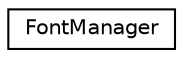 digraph "Graphical Class Hierarchy"
{
  edge [fontname="Helvetica",fontsize="10",labelfontname="Helvetica",labelfontsize="10"];
  node [fontname="Helvetica",fontsize="10",shape=record];
  rankdir="LR";
  Node1 [label="FontManager",height=0.2,width=0.4,color="black", fillcolor="white", style="filled",URL="$class_font_manager.html",tooltip="This handles loading and drawing fonts. "];
}

